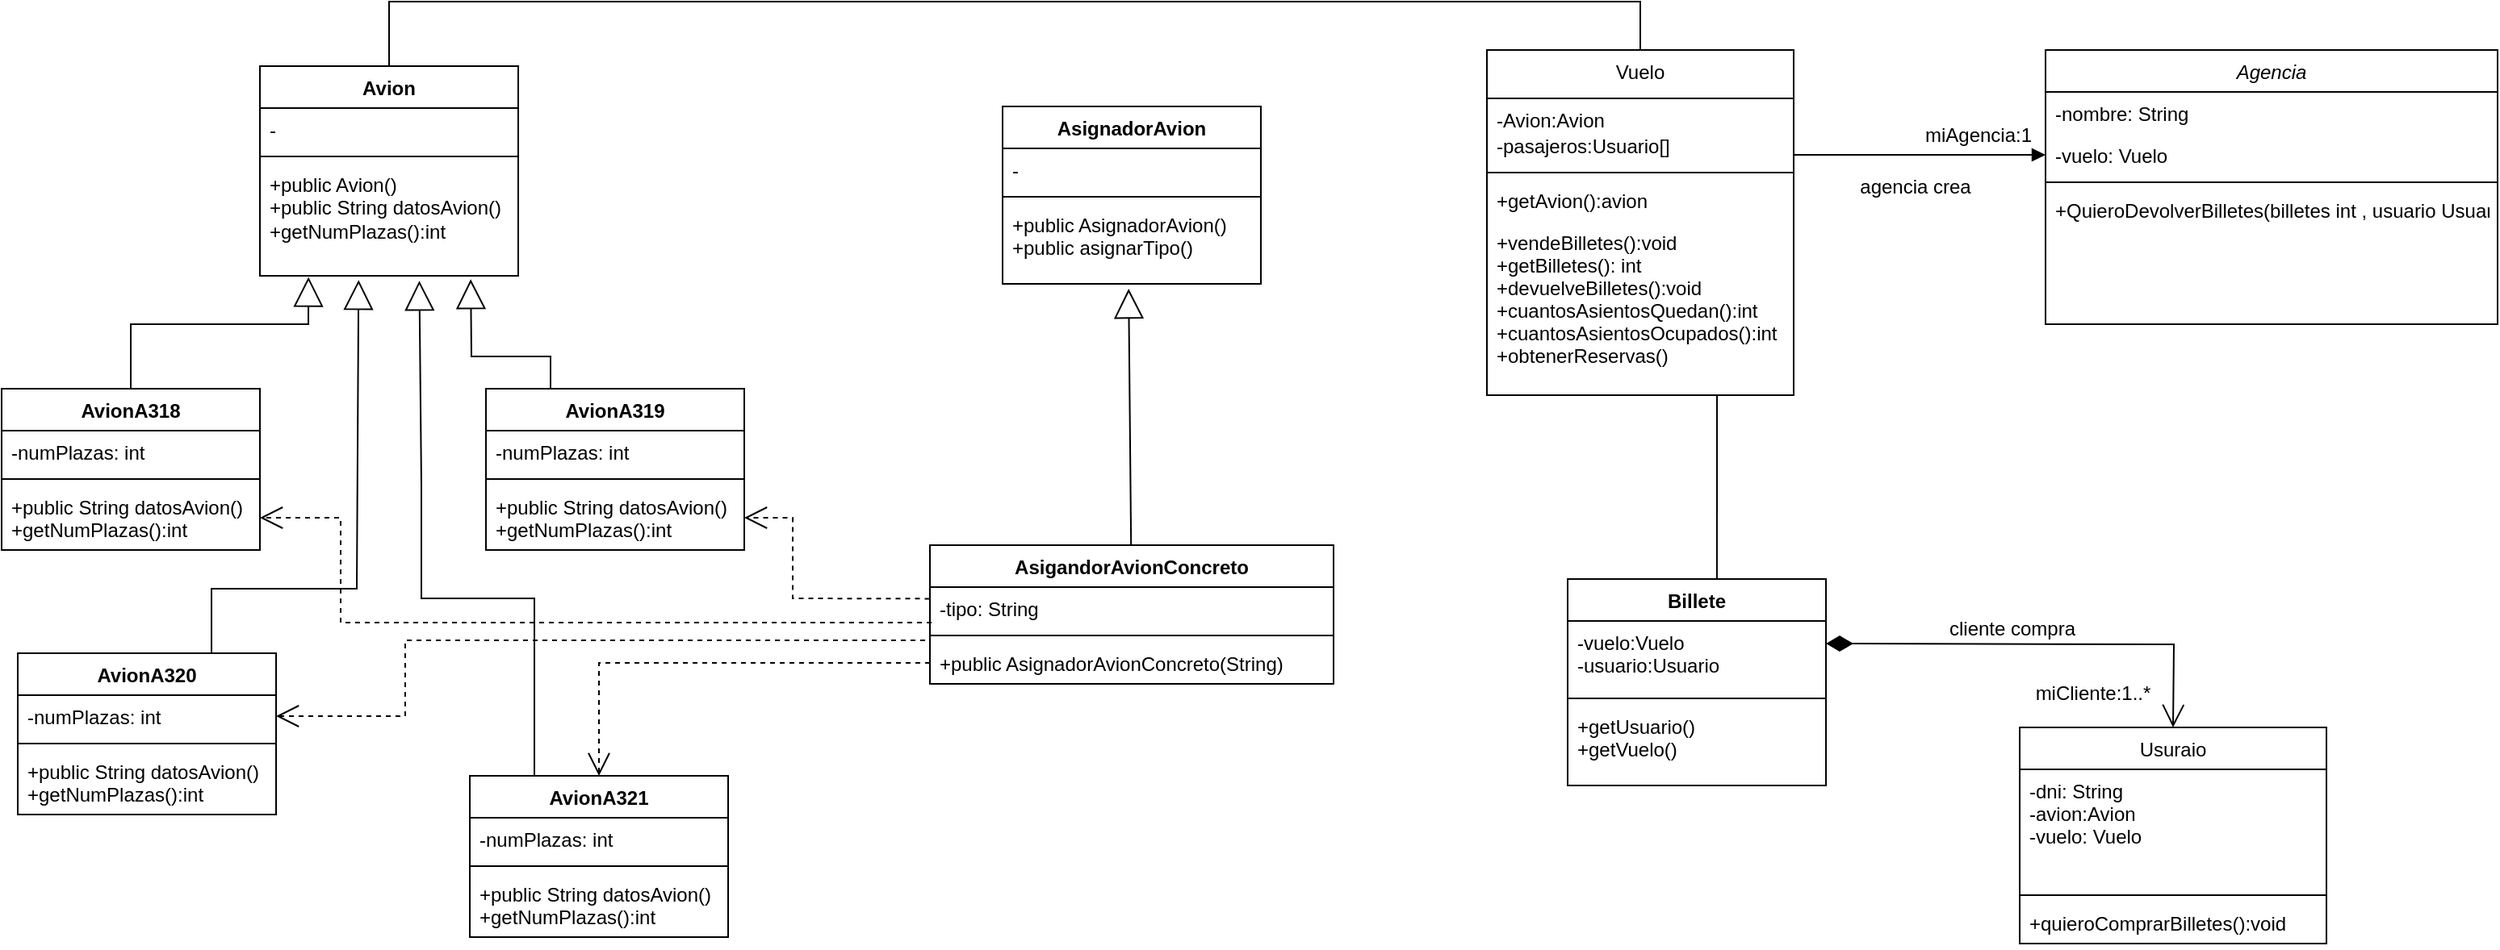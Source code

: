<mxfile version="24.2.5" type="device">
  <diagram id="C5RBs43oDa-KdzZeNtuy" name="Page-1">
    <mxGraphModel dx="2012" dy="1146" grid="1" gridSize="10" guides="1" tooltips="1" connect="1" arrows="1" fold="1" page="1" pageScale="1" pageWidth="1654" pageHeight="2336" math="0" shadow="0">
      <root>
        <mxCell id="WIyWlLk6GJQsqaUBKTNV-0" />
        <mxCell id="WIyWlLk6GJQsqaUBKTNV-1" parent="WIyWlLk6GJQsqaUBKTNV-0" />
        <mxCell id="zkfFHV4jXpPFQw0GAbJ--0" value="Agencia" style="swimlane;fontStyle=2;align=center;verticalAlign=top;childLayout=stackLayout;horizontal=1;startSize=26;horizontalStack=0;resizeParent=1;resizeLast=0;collapsible=1;marginBottom=0;rounded=0;shadow=0;strokeWidth=1;" parent="WIyWlLk6GJQsqaUBKTNV-1" vertex="1">
          <mxGeometry x="1296" y="70" width="280" height="170" as="geometry">
            <mxRectangle x="230" y="140" width="160" height="26" as="alternateBounds" />
          </mxGeometry>
        </mxCell>
        <mxCell id="zkfFHV4jXpPFQw0GAbJ--2" value="-nombre: String" style="text;align=left;verticalAlign=top;spacingLeft=4;spacingRight=4;overflow=hidden;rotatable=0;points=[[0,0.5],[1,0.5]];portConstraint=eastwest;rounded=0;shadow=0;html=0;" parent="zkfFHV4jXpPFQw0GAbJ--0" vertex="1">
          <mxGeometry y="26" width="280" height="26" as="geometry" />
        </mxCell>
        <mxCell id="zkfFHV4jXpPFQw0GAbJ--3" value="-vuelo: Vuelo" style="text;align=left;verticalAlign=top;spacingLeft=4;spacingRight=4;overflow=hidden;rotatable=0;points=[[0,0.5],[1,0.5]];portConstraint=eastwest;rounded=0;shadow=0;html=0;" parent="zkfFHV4jXpPFQw0GAbJ--0" vertex="1">
          <mxGeometry y="52" width="280" height="26" as="geometry" />
        </mxCell>
        <mxCell id="zkfFHV4jXpPFQw0GAbJ--4" value="" style="line;html=1;strokeWidth=1;align=left;verticalAlign=middle;spacingTop=-1;spacingLeft=3;spacingRight=3;rotatable=0;labelPosition=right;points=[];portConstraint=eastwest;" parent="zkfFHV4jXpPFQw0GAbJ--0" vertex="1">
          <mxGeometry y="78" width="280" height="8" as="geometry" />
        </mxCell>
        <mxCell id="zkfFHV4jXpPFQw0GAbJ--5" value="+QuieroDevolverBilletes(billetes int , usuario Usuario)" style="text;align=left;verticalAlign=top;spacingLeft=4;spacingRight=4;overflow=hidden;rotatable=0;points=[[0,0.5],[1,0.5]];portConstraint=eastwest;" parent="zkfFHV4jXpPFQw0GAbJ--0" vertex="1">
          <mxGeometry y="86" width="280" height="58" as="geometry" />
        </mxCell>
        <mxCell id="zkfFHV4jXpPFQw0GAbJ--6" value="Usuraio" style="swimlane;fontStyle=0;align=center;verticalAlign=top;childLayout=stackLayout;horizontal=1;startSize=26;horizontalStack=0;resizeParent=1;resizeLast=0;collapsible=1;marginBottom=0;rounded=0;shadow=0;strokeWidth=1;" parent="WIyWlLk6GJQsqaUBKTNV-1" vertex="1">
          <mxGeometry x="1280" y="490" width="190" height="134" as="geometry">
            <mxRectangle x="130" y="380" width="160" height="26" as="alternateBounds" />
          </mxGeometry>
        </mxCell>
        <mxCell id="zkfFHV4jXpPFQw0GAbJ--7" value="-dni: String&#xa;-avion:Avion&#xa;-vuelo: Vuelo&#xa;" style="text;align=left;verticalAlign=top;spacingLeft=4;spacingRight=4;overflow=hidden;rotatable=0;points=[[0,0.5],[1,0.5]];portConstraint=eastwest;" parent="zkfFHV4jXpPFQw0GAbJ--6" vertex="1">
          <mxGeometry y="26" width="190" height="74" as="geometry" />
        </mxCell>
        <mxCell id="zkfFHV4jXpPFQw0GAbJ--9" value="" style="line;html=1;strokeWidth=1;align=left;verticalAlign=middle;spacingTop=-1;spacingLeft=3;spacingRight=3;rotatable=0;labelPosition=right;points=[];portConstraint=eastwest;" parent="zkfFHV4jXpPFQw0GAbJ--6" vertex="1">
          <mxGeometry y="100" width="190" height="8" as="geometry" />
        </mxCell>
        <mxCell id="zkfFHV4jXpPFQw0GAbJ--10" value="+quieroComprarBilletes():void " style="text;align=left;verticalAlign=top;spacingLeft=4;spacingRight=4;overflow=hidden;rotatable=0;points=[[0,0.5],[1,0.5]];portConstraint=eastwest;fontStyle=0" parent="zkfFHV4jXpPFQw0GAbJ--6" vertex="1">
          <mxGeometry y="108" width="190" height="26" as="geometry" />
        </mxCell>
        <mxCell id="zkfFHV4jXpPFQw0GAbJ--17" value="Vuelo" style="swimlane;fontStyle=0;align=center;verticalAlign=top;childLayout=stackLayout;horizontal=1;startSize=30;horizontalStack=0;resizeParent=1;resizeLast=0;collapsible=1;marginBottom=0;rounded=0;shadow=0;strokeWidth=1;" parent="WIyWlLk6GJQsqaUBKTNV-1" vertex="1">
          <mxGeometry x="950" y="70" width="190" height="214" as="geometry">
            <mxRectangle x="550" y="140" width="160" height="26" as="alternateBounds" />
          </mxGeometry>
        </mxCell>
        <mxCell id="zkfFHV4jXpPFQw0GAbJ--19" value="-Avion:Avion" style="text;align=left;verticalAlign=top;spacingLeft=4;spacingRight=4;overflow=hidden;rotatable=0;points=[[0,0.5],[1,0.5]];portConstraint=eastwest;rounded=0;shadow=0;html=0;" parent="zkfFHV4jXpPFQw0GAbJ--17" vertex="1">
          <mxGeometry y="30" width="190" height="16" as="geometry" />
        </mxCell>
        <mxCell id="zkfFHV4jXpPFQw0GAbJ--20" value="-pasajeros:Usuario[]" style="text;align=left;verticalAlign=top;spacingLeft=4;spacingRight=4;overflow=hidden;rotatable=0;points=[[0,0.5],[1,0.5]];portConstraint=eastwest;rounded=0;shadow=0;html=0;" parent="zkfFHV4jXpPFQw0GAbJ--17" vertex="1">
          <mxGeometry y="46" width="190" height="26" as="geometry" />
        </mxCell>
        <mxCell id="zkfFHV4jXpPFQw0GAbJ--23" value="" style="line;html=1;strokeWidth=1;align=left;verticalAlign=middle;spacingTop=-1;spacingLeft=3;spacingRight=3;rotatable=0;labelPosition=right;points=[];portConstraint=eastwest;" parent="zkfFHV4jXpPFQw0GAbJ--17" vertex="1">
          <mxGeometry y="72" width="190" height="8" as="geometry" />
        </mxCell>
        <mxCell id="zkfFHV4jXpPFQw0GAbJ--24" value="+getAvion():avion" style="text;align=left;verticalAlign=top;spacingLeft=4;spacingRight=4;overflow=hidden;rotatable=0;points=[[0,0.5],[1,0.5]];portConstraint=eastwest;" parent="zkfFHV4jXpPFQw0GAbJ--17" vertex="1">
          <mxGeometry y="80" width="190" height="26" as="geometry" />
        </mxCell>
        <mxCell id="zkfFHV4jXpPFQw0GAbJ--25" value="+vendeBilletes():void &#xa;+getBilletes(): int&#xa;+devuelveBilletes():void&#xa;+cuantosAsientosQuedan():int&#xa;+cuantosAsientosOcupados():int &#xa;+obtenerReservas() " style="text;align=left;verticalAlign=top;spacingLeft=4;spacingRight=4;overflow=hidden;rotatable=0;points=[[0,0.5],[1,0.5]];portConstraint=eastwest;" parent="zkfFHV4jXpPFQw0GAbJ--17" vertex="1">
          <mxGeometry y="106" width="190" height="98" as="geometry" />
        </mxCell>
        <mxCell id="kdm0wv0mXNMnMBpqodWL-17" value="" style="endArrow=block;endFill=1;html=1;edgeStyle=orthogonalEdgeStyle;align=left;verticalAlign=top;rounded=0;exitX=0.998;exitY=0.729;exitDx=0;exitDy=0;entryX=0;entryY=0.5;entryDx=0;entryDy=0;exitPerimeter=0;" parent="WIyWlLk6GJQsqaUBKTNV-1" source="zkfFHV4jXpPFQw0GAbJ--20" edge="1" target="zkfFHV4jXpPFQw0GAbJ--3">
          <mxGeometry x="-1" relative="1" as="geometry">
            <mxPoint x="1110" y="154.58" as="sourcePoint" />
            <mxPoint x="1250" y="150" as="targetPoint" />
          </mxGeometry>
        </mxCell>
        <mxCell id="kdm0wv0mXNMnMBpqodWL-19" value="miAgencia:1" style="text;html=1;align=center;verticalAlign=middle;resizable=0;points=[];autosize=1;strokeColor=none;fillColor=none;" parent="WIyWlLk6GJQsqaUBKTNV-1" vertex="1">
          <mxGeometry x="1209" y="108" width="90" height="30" as="geometry" />
        </mxCell>
        <mxCell id="kdm0wv0mXNMnMBpqodWL-23" value="" style="endArrow=open;html=1;endSize=12;startArrow=diamondThin;startSize=14;startFill=1;edgeStyle=orthogonalEdgeStyle;align=left;verticalAlign=bottom;rounded=0;exitX=1;exitY=0.5;exitDx=0;exitDy=0;entryX=0.5;entryY=0;entryDx=0;entryDy=0;" parent="WIyWlLk6GJQsqaUBKTNV-1" edge="1">
          <mxGeometry x="-1" y="3" relative="1" as="geometry">
            <mxPoint x="1160" y="438" as="sourcePoint" />
            <mxPoint x="1375" y="490" as="targetPoint" />
          </mxGeometry>
        </mxCell>
        <mxCell id="kdm0wv0mXNMnMBpqodWL-24" value="miCliente:1..*" style="text;html=1;align=center;verticalAlign=middle;resizable=0;points=[];autosize=1;strokeColor=none;fillColor=none;" parent="WIyWlLk6GJQsqaUBKTNV-1" vertex="1">
          <mxGeometry x="1280" y="454" width="90" height="30" as="geometry" />
        </mxCell>
        <mxCell id="kdm0wv0mXNMnMBpqodWL-25" value="cliente compra" style="text;html=1;align=center;verticalAlign=middle;resizable=0;points=[];autosize=1;strokeColor=none;fillColor=none;" parent="WIyWlLk6GJQsqaUBKTNV-1" vertex="1">
          <mxGeometry x="1225" y="414" width="100" height="30" as="geometry" />
        </mxCell>
        <mxCell id="kdm0wv0mXNMnMBpqodWL-26" value="agencia crea" style="text;html=1;align=center;verticalAlign=middle;resizable=0;points=[];autosize=1;strokeColor=none;fillColor=none;" parent="WIyWlLk6GJQsqaUBKTNV-1" vertex="1">
          <mxGeometry x="1170" y="140" width="90" height="30" as="geometry" />
        </mxCell>
        <mxCell id="_ibOs8LjVuLR0tYceAgO-0" value="Billete" style="swimlane;fontStyle=1;align=center;verticalAlign=top;childLayout=stackLayout;horizontal=1;startSize=26;horizontalStack=0;resizeParent=1;resizeParentMax=0;resizeLast=0;collapsible=1;marginBottom=0;whiteSpace=wrap;html=1;" vertex="1" parent="WIyWlLk6GJQsqaUBKTNV-1">
          <mxGeometry x="1000" y="398" width="160" height="128" as="geometry" />
        </mxCell>
        <mxCell id="_ibOs8LjVuLR0tYceAgO-1" value="-vuelo:Vuelo&lt;div&gt;-usuario:Usuario&lt;/div&gt;" style="text;strokeColor=none;fillColor=none;align=left;verticalAlign=top;spacingLeft=4;spacingRight=4;overflow=hidden;rotatable=0;points=[[0,0.5],[1,0.5]];portConstraint=eastwest;whiteSpace=wrap;html=1;" vertex="1" parent="_ibOs8LjVuLR0tYceAgO-0">
          <mxGeometry y="26" width="160" height="44" as="geometry" />
        </mxCell>
        <mxCell id="_ibOs8LjVuLR0tYceAgO-2" value="" style="line;strokeWidth=1;fillColor=none;align=left;verticalAlign=middle;spacingTop=-1;spacingLeft=3;spacingRight=3;rotatable=0;labelPosition=right;points=[];portConstraint=eastwest;strokeColor=inherit;" vertex="1" parent="_ibOs8LjVuLR0tYceAgO-0">
          <mxGeometry y="70" width="160" height="8" as="geometry" />
        </mxCell>
        <mxCell id="_ibOs8LjVuLR0tYceAgO-3" value="+getUsuario()&lt;div&gt;+getVuelo()&lt;/div&gt;" style="text;strokeColor=none;fillColor=none;align=left;verticalAlign=top;spacingLeft=4;spacingRight=4;overflow=hidden;rotatable=0;points=[[0,0.5],[1,0.5]];portConstraint=eastwest;whiteSpace=wrap;html=1;" vertex="1" parent="_ibOs8LjVuLR0tYceAgO-0">
          <mxGeometry y="78" width="160" height="50" as="geometry" />
        </mxCell>
        <mxCell id="_ibOs8LjVuLR0tYceAgO-4" value="AsignadorAvion" style="swimlane;fontStyle=1;align=center;verticalAlign=top;childLayout=stackLayout;horizontal=1;startSize=26;horizontalStack=0;resizeParent=1;resizeParentMax=0;resizeLast=0;collapsible=1;marginBottom=0;whiteSpace=wrap;html=1;" vertex="1" parent="WIyWlLk6GJQsqaUBKTNV-1">
          <mxGeometry x="650" y="105" width="160" height="110" as="geometry" />
        </mxCell>
        <mxCell id="_ibOs8LjVuLR0tYceAgO-5" value="-" style="text;strokeColor=none;fillColor=none;align=left;verticalAlign=top;spacingLeft=4;spacingRight=4;overflow=hidden;rotatable=0;points=[[0,0.5],[1,0.5]];portConstraint=eastwest;whiteSpace=wrap;html=1;" vertex="1" parent="_ibOs8LjVuLR0tYceAgO-4">
          <mxGeometry y="26" width="160" height="26" as="geometry" />
        </mxCell>
        <mxCell id="_ibOs8LjVuLR0tYceAgO-6" value="" style="line;strokeWidth=1;fillColor=none;align=left;verticalAlign=middle;spacingTop=-1;spacingLeft=3;spacingRight=3;rotatable=0;labelPosition=right;points=[];portConstraint=eastwest;strokeColor=inherit;" vertex="1" parent="_ibOs8LjVuLR0tYceAgO-4">
          <mxGeometry y="52" width="160" height="8" as="geometry" />
        </mxCell>
        <mxCell id="_ibOs8LjVuLR0tYceAgO-7" value="+public AsignadorAvion()&lt;div&gt;+public asignarTipo()&lt;/div&gt;" style="text;strokeColor=none;fillColor=none;align=left;verticalAlign=top;spacingLeft=4;spacingRight=4;overflow=hidden;rotatable=0;points=[[0,0.5],[1,0.5]];portConstraint=eastwest;whiteSpace=wrap;html=1;" vertex="1" parent="_ibOs8LjVuLR0tYceAgO-4">
          <mxGeometry y="60" width="160" height="50" as="geometry" />
        </mxCell>
        <mxCell id="_ibOs8LjVuLR0tYceAgO-8" value="AsigandorAvionConcreto" style="swimlane;fontStyle=1;align=center;verticalAlign=top;childLayout=stackLayout;horizontal=1;startSize=26;horizontalStack=0;resizeParent=1;resizeParentMax=0;resizeLast=0;collapsible=1;marginBottom=0;whiteSpace=wrap;html=1;" vertex="1" parent="WIyWlLk6GJQsqaUBKTNV-1">
          <mxGeometry x="605" y="377" width="250" height="86" as="geometry" />
        </mxCell>
        <mxCell id="_ibOs8LjVuLR0tYceAgO-9" value="-tipo: String" style="text;strokeColor=none;fillColor=none;align=left;verticalAlign=top;spacingLeft=4;spacingRight=4;overflow=hidden;rotatable=0;points=[[0,0.5],[1,0.5]];portConstraint=eastwest;whiteSpace=wrap;html=1;" vertex="1" parent="_ibOs8LjVuLR0tYceAgO-8">
          <mxGeometry y="26" width="250" height="26" as="geometry" />
        </mxCell>
        <mxCell id="_ibOs8LjVuLR0tYceAgO-10" value="" style="line;strokeWidth=1;fillColor=none;align=left;verticalAlign=middle;spacingTop=-1;spacingLeft=3;spacingRight=3;rotatable=0;labelPosition=right;points=[];portConstraint=eastwest;strokeColor=inherit;" vertex="1" parent="_ibOs8LjVuLR0tYceAgO-8">
          <mxGeometry y="52" width="250" height="8" as="geometry" />
        </mxCell>
        <mxCell id="_ibOs8LjVuLR0tYceAgO-11" value="+public AsignadorAvionConcreto(String)" style="text;strokeColor=none;fillColor=none;align=left;verticalAlign=top;spacingLeft=4;spacingRight=4;overflow=hidden;rotatable=0;points=[[0,0.5],[1,0.5]];portConstraint=eastwest;whiteSpace=wrap;html=1;" vertex="1" parent="_ibOs8LjVuLR0tYceAgO-8">
          <mxGeometry y="60" width="250" height="26" as="geometry" />
        </mxCell>
        <mxCell id="_ibOs8LjVuLR0tYceAgO-12" value="AvionA319" style="swimlane;fontStyle=1;align=center;verticalAlign=top;childLayout=stackLayout;horizontal=1;startSize=26;horizontalStack=0;resizeParent=1;resizeParentMax=0;resizeLast=0;collapsible=1;marginBottom=0;whiteSpace=wrap;html=1;" vertex="1" parent="WIyWlLk6GJQsqaUBKTNV-1">
          <mxGeometry x="330" y="280" width="160" height="100" as="geometry" />
        </mxCell>
        <mxCell id="_ibOs8LjVuLR0tYceAgO-13" value="-numPlazas: int" style="text;strokeColor=none;fillColor=none;align=left;verticalAlign=top;spacingLeft=4;spacingRight=4;overflow=hidden;rotatable=0;points=[[0,0.5],[1,0.5]];portConstraint=eastwest;whiteSpace=wrap;html=1;" vertex="1" parent="_ibOs8LjVuLR0tYceAgO-12">
          <mxGeometry y="26" width="160" height="26" as="geometry" />
        </mxCell>
        <mxCell id="_ibOs8LjVuLR0tYceAgO-14" value="" style="line;strokeWidth=1;fillColor=none;align=left;verticalAlign=middle;spacingTop=-1;spacingLeft=3;spacingRight=3;rotatable=0;labelPosition=right;points=[];portConstraint=eastwest;strokeColor=inherit;" vertex="1" parent="_ibOs8LjVuLR0tYceAgO-12">
          <mxGeometry y="52" width="160" height="8" as="geometry" />
        </mxCell>
        <mxCell id="_ibOs8LjVuLR0tYceAgO-15" value="&lt;div&gt;+public String datosAvion()&lt;/div&gt;&lt;div&gt;+getNumPlazas():int&lt;/div&gt;&lt;div&gt;&lt;br&gt;&lt;/div&gt;" style="text;strokeColor=none;fillColor=none;align=left;verticalAlign=top;spacingLeft=4;spacingRight=4;overflow=hidden;rotatable=0;points=[[0,0.5],[1,0.5]];portConstraint=eastwest;whiteSpace=wrap;html=1;" vertex="1" parent="_ibOs8LjVuLR0tYceAgO-12">
          <mxGeometry y="60" width="160" height="40" as="geometry" />
        </mxCell>
        <mxCell id="_ibOs8LjVuLR0tYceAgO-16" value="AvionA320" style="swimlane;fontStyle=1;align=center;verticalAlign=top;childLayout=stackLayout;horizontal=1;startSize=26;horizontalStack=0;resizeParent=1;resizeParentMax=0;resizeLast=0;collapsible=1;marginBottom=0;whiteSpace=wrap;html=1;" vertex="1" parent="WIyWlLk6GJQsqaUBKTNV-1">
          <mxGeometry x="40" y="444" width="160" height="100" as="geometry" />
        </mxCell>
        <mxCell id="_ibOs8LjVuLR0tYceAgO-17" value="-numPlazas: int" style="text;strokeColor=none;fillColor=none;align=left;verticalAlign=top;spacingLeft=4;spacingRight=4;overflow=hidden;rotatable=0;points=[[0,0.5],[1,0.5]];portConstraint=eastwest;whiteSpace=wrap;html=1;" vertex="1" parent="_ibOs8LjVuLR0tYceAgO-16">
          <mxGeometry y="26" width="160" height="26" as="geometry" />
        </mxCell>
        <mxCell id="_ibOs8LjVuLR0tYceAgO-18" value="" style="line;strokeWidth=1;fillColor=none;align=left;verticalAlign=middle;spacingTop=-1;spacingLeft=3;spacingRight=3;rotatable=0;labelPosition=right;points=[];portConstraint=eastwest;strokeColor=inherit;" vertex="1" parent="_ibOs8LjVuLR0tYceAgO-16">
          <mxGeometry y="52" width="160" height="8" as="geometry" />
        </mxCell>
        <mxCell id="_ibOs8LjVuLR0tYceAgO-19" value="&lt;div&gt;+public String datosAvion()&lt;/div&gt;&lt;div&gt;+getNumPlazas():int&lt;/div&gt;&lt;div&gt;&lt;br&gt;&lt;/div&gt;" style="text;strokeColor=none;fillColor=none;align=left;verticalAlign=top;spacingLeft=4;spacingRight=4;overflow=hidden;rotatable=0;points=[[0,0.5],[1,0.5]];portConstraint=eastwest;whiteSpace=wrap;html=1;" vertex="1" parent="_ibOs8LjVuLR0tYceAgO-16">
          <mxGeometry y="60" width="160" height="40" as="geometry" />
        </mxCell>
        <mxCell id="_ibOs8LjVuLR0tYceAgO-20" value="AvionA321" style="swimlane;fontStyle=1;align=center;verticalAlign=top;childLayout=stackLayout;horizontal=1;startSize=26;horizontalStack=0;resizeParent=1;resizeParentMax=0;resizeLast=0;collapsible=1;marginBottom=0;whiteSpace=wrap;html=1;" vertex="1" parent="WIyWlLk6GJQsqaUBKTNV-1">
          <mxGeometry x="320" y="520" width="160" height="100" as="geometry" />
        </mxCell>
        <mxCell id="_ibOs8LjVuLR0tYceAgO-21" value="-numPlazas: int" style="text;strokeColor=none;fillColor=none;align=left;verticalAlign=top;spacingLeft=4;spacingRight=4;overflow=hidden;rotatable=0;points=[[0,0.5],[1,0.5]];portConstraint=eastwest;whiteSpace=wrap;html=1;" vertex="1" parent="_ibOs8LjVuLR0tYceAgO-20">
          <mxGeometry y="26" width="160" height="26" as="geometry" />
        </mxCell>
        <mxCell id="_ibOs8LjVuLR0tYceAgO-22" value="" style="line;strokeWidth=1;fillColor=none;align=left;verticalAlign=middle;spacingTop=-1;spacingLeft=3;spacingRight=3;rotatable=0;labelPosition=right;points=[];portConstraint=eastwest;strokeColor=inherit;" vertex="1" parent="_ibOs8LjVuLR0tYceAgO-20">
          <mxGeometry y="52" width="160" height="8" as="geometry" />
        </mxCell>
        <mxCell id="_ibOs8LjVuLR0tYceAgO-23" value="&lt;div&gt;+public String datosAvion()&lt;/div&gt;&lt;div&gt;+getNumPlazas():int&lt;/div&gt;&lt;div&gt;&lt;br&gt;&lt;/div&gt;" style="text;strokeColor=none;fillColor=none;align=left;verticalAlign=top;spacingLeft=4;spacingRight=4;overflow=hidden;rotatable=0;points=[[0,0.5],[1,0.5]];portConstraint=eastwest;whiteSpace=wrap;html=1;" vertex="1" parent="_ibOs8LjVuLR0tYceAgO-20">
          <mxGeometry y="60" width="160" height="40" as="geometry" />
        </mxCell>
        <mxCell id="_ibOs8LjVuLR0tYceAgO-24" value="AvionA318" style="swimlane;fontStyle=1;align=center;verticalAlign=top;childLayout=stackLayout;horizontal=1;startSize=26;horizontalStack=0;resizeParent=1;resizeParentMax=0;resizeLast=0;collapsible=1;marginBottom=0;whiteSpace=wrap;html=1;" vertex="1" parent="WIyWlLk6GJQsqaUBKTNV-1">
          <mxGeometry x="30" y="280" width="160" height="100" as="geometry" />
        </mxCell>
        <mxCell id="_ibOs8LjVuLR0tYceAgO-25" value="-numPlazas: int" style="text;strokeColor=none;fillColor=none;align=left;verticalAlign=top;spacingLeft=4;spacingRight=4;overflow=hidden;rotatable=0;points=[[0,0.5],[1,0.5]];portConstraint=eastwest;whiteSpace=wrap;html=1;" vertex="1" parent="_ibOs8LjVuLR0tYceAgO-24">
          <mxGeometry y="26" width="160" height="26" as="geometry" />
        </mxCell>
        <mxCell id="_ibOs8LjVuLR0tYceAgO-26" value="" style="line;strokeWidth=1;fillColor=none;align=left;verticalAlign=middle;spacingTop=-1;spacingLeft=3;spacingRight=3;rotatable=0;labelPosition=right;points=[];portConstraint=eastwest;strokeColor=inherit;" vertex="1" parent="_ibOs8LjVuLR0tYceAgO-24">
          <mxGeometry y="52" width="160" height="8" as="geometry" />
        </mxCell>
        <mxCell id="_ibOs8LjVuLR0tYceAgO-27" value="&lt;div&gt;+public String datosAvion()&lt;/div&gt;&lt;div&gt;+getNumPlazas():int&lt;/div&gt;&lt;div&gt;&lt;br&gt;&lt;/div&gt;" style="text;strokeColor=none;fillColor=none;align=left;verticalAlign=top;spacingLeft=4;spacingRight=4;overflow=hidden;rotatable=0;points=[[0,0.5],[1,0.5]];portConstraint=eastwest;whiteSpace=wrap;html=1;" vertex="1" parent="_ibOs8LjVuLR0tYceAgO-24">
          <mxGeometry y="60" width="160" height="40" as="geometry" />
        </mxCell>
        <mxCell id="_ibOs8LjVuLR0tYceAgO-29" value="Avion" style="swimlane;fontStyle=1;align=center;verticalAlign=top;childLayout=stackLayout;horizontal=1;startSize=26;horizontalStack=0;resizeParent=1;resizeParentMax=0;resizeLast=0;collapsible=1;marginBottom=0;whiteSpace=wrap;html=1;" vertex="1" parent="WIyWlLk6GJQsqaUBKTNV-1">
          <mxGeometry x="190" y="80" width="160" height="130" as="geometry" />
        </mxCell>
        <mxCell id="_ibOs8LjVuLR0tYceAgO-30" value="-" style="text;strokeColor=none;fillColor=none;align=left;verticalAlign=top;spacingLeft=4;spacingRight=4;overflow=hidden;rotatable=0;points=[[0,0.5],[1,0.5]];portConstraint=eastwest;whiteSpace=wrap;html=1;" vertex="1" parent="_ibOs8LjVuLR0tYceAgO-29">
          <mxGeometry y="26" width="160" height="26" as="geometry" />
        </mxCell>
        <mxCell id="_ibOs8LjVuLR0tYceAgO-31" value="" style="line;strokeWidth=1;fillColor=none;align=left;verticalAlign=middle;spacingTop=-1;spacingLeft=3;spacingRight=3;rotatable=0;labelPosition=right;points=[];portConstraint=eastwest;strokeColor=inherit;" vertex="1" parent="_ibOs8LjVuLR0tYceAgO-29">
          <mxGeometry y="52" width="160" height="8" as="geometry" />
        </mxCell>
        <mxCell id="_ibOs8LjVuLR0tYceAgO-32" value="+public Avion()&lt;div&gt;+public String datosAvion()&lt;/div&gt;&lt;div&gt;+getNumPlazas():int&lt;/div&gt;&lt;div&gt;&lt;br&gt;&lt;/div&gt;" style="text;strokeColor=none;fillColor=none;align=left;verticalAlign=top;spacingLeft=4;spacingRight=4;overflow=hidden;rotatable=0;points=[[0,0.5],[1,0.5]];portConstraint=eastwest;whiteSpace=wrap;html=1;" vertex="1" parent="_ibOs8LjVuLR0tYceAgO-29">
          <mxGeometry y="60" width="160" height="70" as="geometry" />
        </mxCell>
        <mxCell id="_ibOs8LjVuLR0tYceAgO-36" value="" style="endArrow=block;endSize=16;endFill=0;html=1;rounded=0;entryX=0.488;entryY=1.06;entryDx=0;entryDy=0;entryPerimeter=0;" edge="1" parent="WIyWlLk6GJQsqaUBKTNV-1" source="_ibOs8LjVuLR0tYceAgO-8" target="_ibOs8LjVuLR0tYceAgO-7">
          <mxGeometry width="160" relative="1" as="geometry">
            <mxPoint x="600" y="300" as="sourcePoint" />
            <mxPoint x="760" y="300" as="targetPoint" />
          </mxGeometry>
        </mxCell>
        <mxCell id="_ibOs8LjVuLR0tYceAgO-37" value="" style="endArrow=open;endSize=12;dashed=1;html=1;rounded=0;entryX=0.5;entryY=0;entryDx=0;entryDy=0;exitX=0;exitY=0.5;exitDx=0;exitDy=0;" edge="1" parent="WIyWlLk6GJQsqaUBKTNV-1" source="_ibOs8LjVuLR0tYceAgO-11" target="_ibOs8LjVuLR0tYceAgO-20">
          <mxGeometry width="160" relative="1" as="geometry">
            <mxPoint x="350" y="443" as="sourcePoint" />
            <mxPoint x="510" y="443" as="targetPoint" />
            <Array as="points">
              <mxPoint x="400" y="450" />
            </Array>
          </mxGeometry>
        </mxCell>
        <mxCell id="_ibOs8LjVuLR0tYceAgO-40" value="" style="endArrow=open;endSize=12;dashed=1;html=1;rounded=0;entryX=1;entryY=0.5;entryDx=0;entryDy=0;exitX=-0.012;exitY=-0.038;exitDx=0;exitDy=0;exitPerimeter=0;" edge="1" parent="WIyWlLk6GJQsqaUBKTNV-1" source="_ibOs8LjVuLR0tYceAgO-11" target="_ibOs8LjVuLR0tYceAgO-17">
          <mxGeometry width="160" relative="1" as="geometry">
            <mxPoint x="270" y="420" as="sourcePoint" />
            <mxPoint x="430" y="420" as="targetPoint" />
            <Array as="points">
              <mxPoint x="280" y="436" />
              <mxPoint x="280" y="483" />
            </Array>
          </mxGeometry>
        </mxCell>
        <mxCell id="_ibOs8LjVuLR0tYceAgO-41" value="" style="endArrow=open;endSize=12;dashed=1;html=1;rounded=0;entryX=1;entryY=0.5;entryDx=0;entryDy=0;exitX=0.004;exitY=0.846;exitDx=0;exitDy=0;exitPerimeter=0;" edge="1" parent="WIyWlLk6GJQsqaUBKTNV-1" source="_ibOs8LjVuLR0tYceAgO-9" target="_ibOs8LjVuLR0tYceAgO-27">
          <mxGeometry width="160" relative="1" as="geometry">
            <mxPoint x="250" y="410" as="sourcePoint" />
            <mxPoint x="410" y="410" as="targetPoint" />
            <Array as="points">
              <mxPoint x="240" y="425" />
              <mxPoint x="240" y="360" />
            </Array>
          </mxGeometry>
        </mxCell>
        <mxCell id="_ibOs8LjVuLR0tYceAgO-42" value="" style="endArrow=open;endSize=12;dashed=1;html=1;rounded=0;entryX=1;entryY=0.5;entryDx=0;entryDy=0;exitX=-0.001;exitY=0.277;exitDx=0;exitDy=0;exitPerimeter=0;" edge="1" parent="WIyWlLk6GJQsqaUBKTNV-1" source="_ibOs8LjVuLR0tYceAgO-9" target="_ibOs8LjVuLR0tYceAgO-15">
          <mxGeometry width="160" relative="1" as="geometry">
            <mxPoint x="560" y="540" as="sourcePoint" />
            <mxPoint x="730" y="570" as="targetPoint" />
            <Array as="points">
              <mxPoint x="520" y="410" />
              <mxPoint x="520" y="360" />
            </Array>
          </mxGeometry>
        </mxCell>
        <mxCell id="_ibOs8LjVuLR0tYceAgO-43" value="" style="endArrow=block;endSize=16;endFill=0;html=1;rounded=0;entryX=0.188;entryY=1.01;entryDx=0;entryDy=0;entryPerimeter=0;exitX=0.5;exitY=0;exitDx=0;exitDy=0;" edge="1" parent="WIyWlLk6GJQsqaUBKTNV-1" source="_ibOs8LjVuLR0tYceAgO-24" target="_ibOs8LjVuLR0tYceAgO-32">
          <mxGeometry width="160" relative="1" as="geometry">
            <mxPoint x="210" y="260" as="sourcePoint" />
            <mxPoint x="370" y="260" as="targetPoint" />
            <Array as="points">
              <mxPoint x="110" y="240" />
              <mxPoint x="220" y="240" />
            </Array>
          </mxGeometry>
        </mxCell>
        <mxCell id="_ibOs8LjVuLR0tYceAgO-44" value="" style="endArrow=block;endSize=16;endFill=0;html=1;rounded=0;entryX=0.382;entryY=1.037;entryDx=0;entryDy=0;entryPerimeter=0;exitX=0.5;exitY=0;exitDx=0;exitDy=0;" edge="1" parent="WIyWlLk6GJQsqaUBKTNV-1" target="_ibOs8LjVuLR0tYceAgO-32">
          <mxGeometry width="160" relative="1" as="geometry">
            <mxPoint x="160" y="444" as="sourcePoint" />
            <mxPoint x="270" y="375" as="targetPoint" />
            <Array as="points">
              <mxPoint x="160" y="404" />
              <mxPoint x="250" y="404" />
            </Array>
          </mxGeometry>
        </mxCell>
        <mxCell id="_ibOs8LjVuLR0tYceAgO-45" value="" style="endArrow=block;endSize=16;endFill=0;html=1;rounded=0;entryX=0.816;entryY=1.03;entryDx=0;entryDy=0;entryPerimeter=0;exitX=0.5;exitY=0;exitDx=0;exitDy=0;" edge="1" parent="WIyWlLk6GJQsqaUBKTNV-1" target="_ibOs8LjVuLR0tYceAgO-32">
          <mxGeometry width="160" relative="1" as="geometry">
            <mxPoint x="370" y="280" as="sourcePoint" />
            <mxPoint x="480" y="211" as="targetPoint" />
            <Array as="points">
              <mxPoint x="370" y="260" />
              <mxPoint x="340" y="260" />
              <mxPoint x="321" y="260" />
            </Array>
          </mxGeometry>
        </mxCell>
        <mxCell id="_ibOs8LjVuLR0tYceAgO-46" value="" style="endArrow=block;endSize=16;endFill=0;html=1;rounded=0;entryX=0.617;entryY=1.044;entryDx=0;entryDy=0;entryPerimeter=0;exitX=0.25;exitY=0;exitDx=0;exitDy=0;" edge="1" parent="WIyWlLk6GJQsqaUBKTNV-1" source="_ibOs8LjVuLR0tYceAgO-20" target="_ibOs8LjVuLR0tYceAgO-32">
          <mxGeometry width="160" relative="1" as="geometry">
            <mxPoint x="200" y="460" as="sourcePoint" />
            <mxPoint x="310" y="391" as="targetPoint" />
            <Array as="points">
              <mxPoint x="360" y="410" />
              <mxPoint x="290" y="410" />
              <mxPoint x="290" y="340" />
            </Array>
          </mxGeometry>
        </mxCell>
        <mxCell id="_ibOs8LjVuLR0tYceAgO-50" value="" style="endArrow=none;html=1;edgeStyle=orthogonalEdgeStyle;rounded=0;exitX=0.578;exitY=0.002;exitDx=0;exitDy=0;entryX=0.75;entryY=1;entryDx=0;entryDy=0;exitPerimeter=0;" edge="1" parent="WIyWlLk6GJQsqaUBKTNV-1" source="_ibOs8LjVuLR0tYceAgO-0" target="zkfFHV4jXpPFQw0GAbJ--17">
          <mxGeometry relative="1" as="geometry">
            <mxPoint x="1010" y="380" as="sourcePoint" />
            <mxPoint x="1080" y="300" as="targetPoint" />
          </mxGeometry>
        </mxCell>
        <mxCell id="_ibOs8LjVuLR0tYceAgO-53" value="" style="endArrow=none;html=1;edgeStyle=orthogonalEdgeStyle;rounded=0;exitX=0.5;exitY=0;exitDx=0;exitDy=0;entryX=0.5;entryY=0;entryDx=0;entryDy=0;" edge="1" parent="WIyWlLk6GJQsqaUBKTNV-1" source="_ibOs8LjVuLR0tYceAgO-29" target="zkfFHV4jXpPFQw0GAbJ--17">
          <mxGeometry relative="1" as="geometry">
            <mxPoint x="460" y="30" as="sourcePoint" />
            <mxPoint x="1010" as="targetPoint" />
            <Array as="points">
              <mxPoint x="270" y="40" />
              <mxPoint x="1045" y="40" />
            </Array>
          </mxGeometry>
        </mxCell>
      </root>
    </mxGraphModel>
  </diagram>
</mxfile>
